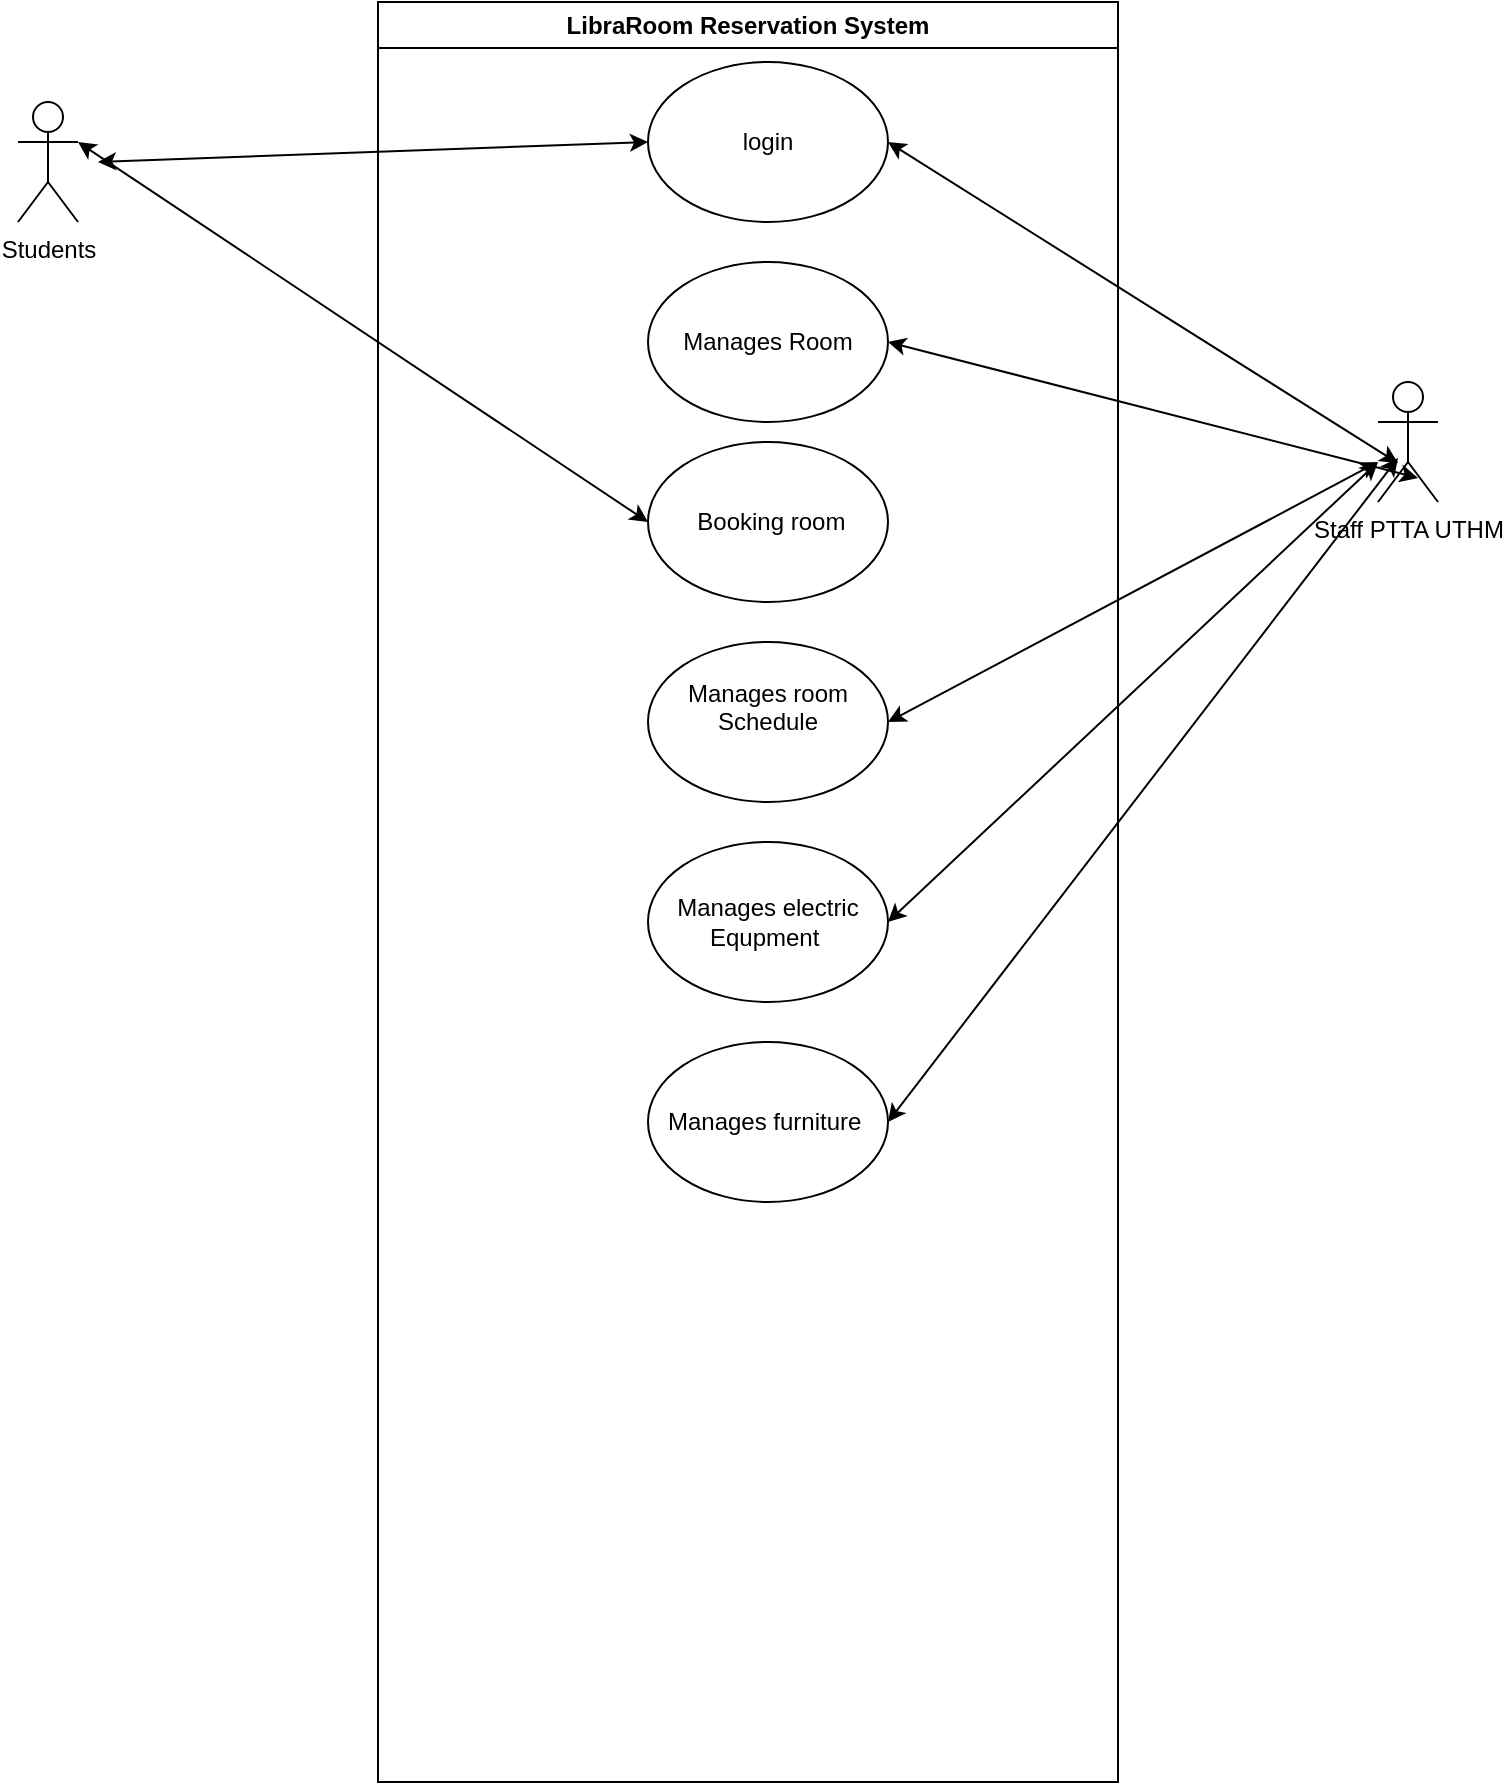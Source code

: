 <mxfile>
    <diagram name="Page-1" id="NjnIXUocAEQQhWOrC-Ya">
        <mxGraphModel dx="844" dy="593" grid="1" gridSize="10" guides="1" tooltips="1" connect="1" arrows="1" fold="1" page="1" pageScale="1" pageWidth="850" pageHeight="1100" background="none" math="0" shadow="0">
            <root>
                <mxCell id="0"/>
                <mxCell id="1" parent="0"/>
                <mxCell id="4qRBzfi4ipFG8KXShlsR-1" value="LibraRoom Reservation System" style="swimlane;whiteSpace=wrap;html=1;rounded=0;" parent="1" vertex="1">
                    <mxGeometry x="240" y="70" width="370" height="890" as="geometry"/>
                </mxCell>
                <mxCell id="4qRBzfi4ipFG8KXShlsR-2" value="&amp;nbsp;Booking room" style="ellipse;whiteSpace=wrap;html=1;rounded=0;" parent="4qRBzfi4ipFG8KXShlsR-1" vertex="1">
                    <mxGeometry x="135" y="220" width="120" height="80" as="geometry"/>
                </mxCell>
                <mxCell id="4qRBzfi4ipFG8KXShlsR-3" value="Manages Room" style="ellipse;whiteSpace=wrap;html=1;rounded=0;" parent="4qRBzfi4ipFG8KXShlsR-1" vertex="1">
                    <mxGeometry x="135" y="130" width="120" height="80" as="geometry"/>
                </mxCell>
                <mxCell id="4qRBzfi4ipFG8KXShlsR-4" value="Manages furniture&amp;nbsp;" style="ellipse;whiteSpace=wrap;html=1;rounded=0;" parent="4qRBzfi4ipFG8KXShlsR-1" vertex="1">
                    <mxGeometry x="135" y="520" width="120" height="80" as="geometry"/>
                </mxCell>
                <mxCell id="4qRBzfi4ipFG8KXShlsR-5" value="Manages electric Equpment&amp;nbsp;" style="ellipse;whiteSpace=wrap;html=1;rounded=0;" parent="4qRBzfi4ipFG8KXShlsR-1" vertex="1">
                    <mxGeometry x="135" y="420" width="120" height="80" as="geometry"/>
                </mxCell>
                <mxCell id="4qRBzfi4ipFG8KXShlsR-6" value="Manages room Schedule&lt;div&gt;&lt;br&gt;&lt;/div&gt;" style="ellipse;whiteSpace=wrap;html=1;rounded=0;" parent="4qRBzfi4ipFG8KXShlsR-1" vertex="1">
                    <mxGeometry x="135" y="320" width="120" height="80" as="geometry"/>
                </mxCell>
                <mxCell id="2" value="login" style="ellipse;whiteSpace=wrap;html=1;rounded=0;" vertex="1" parent="4qRBzfi4ipFG8KXShlsR-1">
                    <mxGeometry x="135" y="30" width="120" height="80" as="geometry"/>
                </mxCell>
                <mxCell id="4qRBzfi4ipFG8KXShlsR-7" value="Students" style="shape=umlActor;verticalLabelPosition=bottom;verticalAlign=top;html=1;outlineConnect=0;rounded=0;" parent="1" vertex="1">
                    <mxGeometry x="60" y="120" width="30" height="60" as="geometry"/>
                </mxCell>
                <mxCell id="4qRBzfi4ipFG8KXShlsR-10" value="Staff PTTA UTHM" style="shape=umlActor;verticalLabelPosition=bottom;verticalAlign=top;html=1;outlineConnect=0;rounded=0;" parent="1" vertex="1">
                    <mxGeometry x="740" y="260" width="30" height="60" as="geometry"/>
                </mxCell>
                <mxCell id="4qRBzfi4ipFG8KXShlsR-23" value="" style="endArrow=classic;startArrow=classic;html=1;rounded=0;entryX=0;entryY=0.5;entryDx=0;entryDy=0;" parent="1" target="4qRBzfi4ipFG8KXShlsR-2" edge="1">
                    <mxGeometry width="50" height="50" relative="1" as="geometry">
                        <mxPoint x="90" y="140" as="sourcePoint"/>
                        <mxPoint x="140" y="90" as="targetPoint"/>
                    </mxGeometry>
                </mxCell>
                <mxCell id="4qRBzfi4ipFG8KXShlsR-33" value="" style="endArrow=classic;startArrow=classic;html=1;rounded=0;exitX=1;exitY=0.5;exitDx=0;exitDy=0;" parent="1" source="4qRBzfi4ipFG8KXShlsR-4" edge="1">
                    <mxGeometry width="50" height="50" relative="1" as="geometry">
                        <mxPoint x="495" y="260" as="sourcePoint"/>
                        <mxPoint x="750" y="298" as="targetPoint"/>
                    </mxGeometry>
                </mxCell>
                <mxCell id="4qRBzfi4ipFG8KXShlsR-34" value="" style="endArrow=classic;startArrow=classic;html=1;rounded=0;exitX=1;exitY=0.5;exitDx=0;exitDy=0;" parent="1" source="4qRBzfi4ipFG8KXShlsR-5" edge="1">
                    <mxGeometry width="50" height="50" relative="1" as="geometry">
                        <mxPoint x="495" y="360" as="sourcePoint"/>
                        <mxPoint x="740" y="300" as="targetPoint"/>
                    </mxGeometry>
                </mxCell>
                <mxCell id="4qRBzfi4ipFG8KXShlsR-35" value="" style="endArrow=classic;startArrow=classic;html=1;rounded=0;exitX=1;exitY=0.5;exitDx=0;exitDy=0;" parent="1" source="4qRBzfi4ipFG8KXShlsR-6" edge="1">
                    <mxGeometry width="50" height="50" relative="1" as="geometry">
                        <mxPoint x="495" y="460" as="sourcePoint"/>
                        <mxPoint x="740" y="300" as="targetPoint"/>
                    </mxGeometry>
                </mxCell>
                <mxCell id="4" value="" style="endArrow=classic;startArrow=classic;html=1;rounded=0;exitX=1;exitY=0.5;exitDx=0;exitDy=0;" edge="1" parent="1" source="2">
                    <mxGeometry width="50" height="50" relative="1" as="geometry">
                        <mxPoint x="495" y="310" as="sourcePoint"/>
                        <mxPoint x="750" y="300.556" as="targetPoint"/>
                    </mxGeometry>
                </mxCell>
                <mxCell id="5" value="" style="endArrow=classic;startArrow=classic;html=1;rounded=0;entryX=0;entryY=0.5;entryDx=0;entryDy=0;" edge="1" parent="1" target="2">
                    <mxGeometry width="50" height="50" relative="1" as="geometry">
                        <mxPoint x="100" y="150" as="sourcePoint"/>
                        <mxPoint x="375" y="310" as="targetPoint"/>
                    </mxGeometry>
                </mxCell>
                <mxCell id="8" value="" style="endArrow=classic;startArrow=classic;html=1;rounded=0;exitX=1;exitY=0.5;exitDx=0;exitDy=0;" edge="1" parent="1" source="4qRBzfi4ipFG8KXShlsR-3">
                    <mxGeometry width="50" height="50" relative="1" as="geometry">
                        <mxPoint x="520" y="350" as="sourcePoint"/>
                        <mxPoint x="760" y="308" as="targetPoint"/>
                    </mxGeometry>
                </mxCell>
                <mxCell id="7" value="&amp;nbsp;" style="text;html=1;strokeColor=none;fillColor=none;align=center;verticalAlign=middle;whiteSpace=wrap;rounded=0;" vertex="1" parent="1">
                    <mxGeometry x="130" y="270" width="60" height="30" as="geometry"/>
                </mxCell>
            </root>
        </mxGraphModel>
    </diagram>
</mxfile>